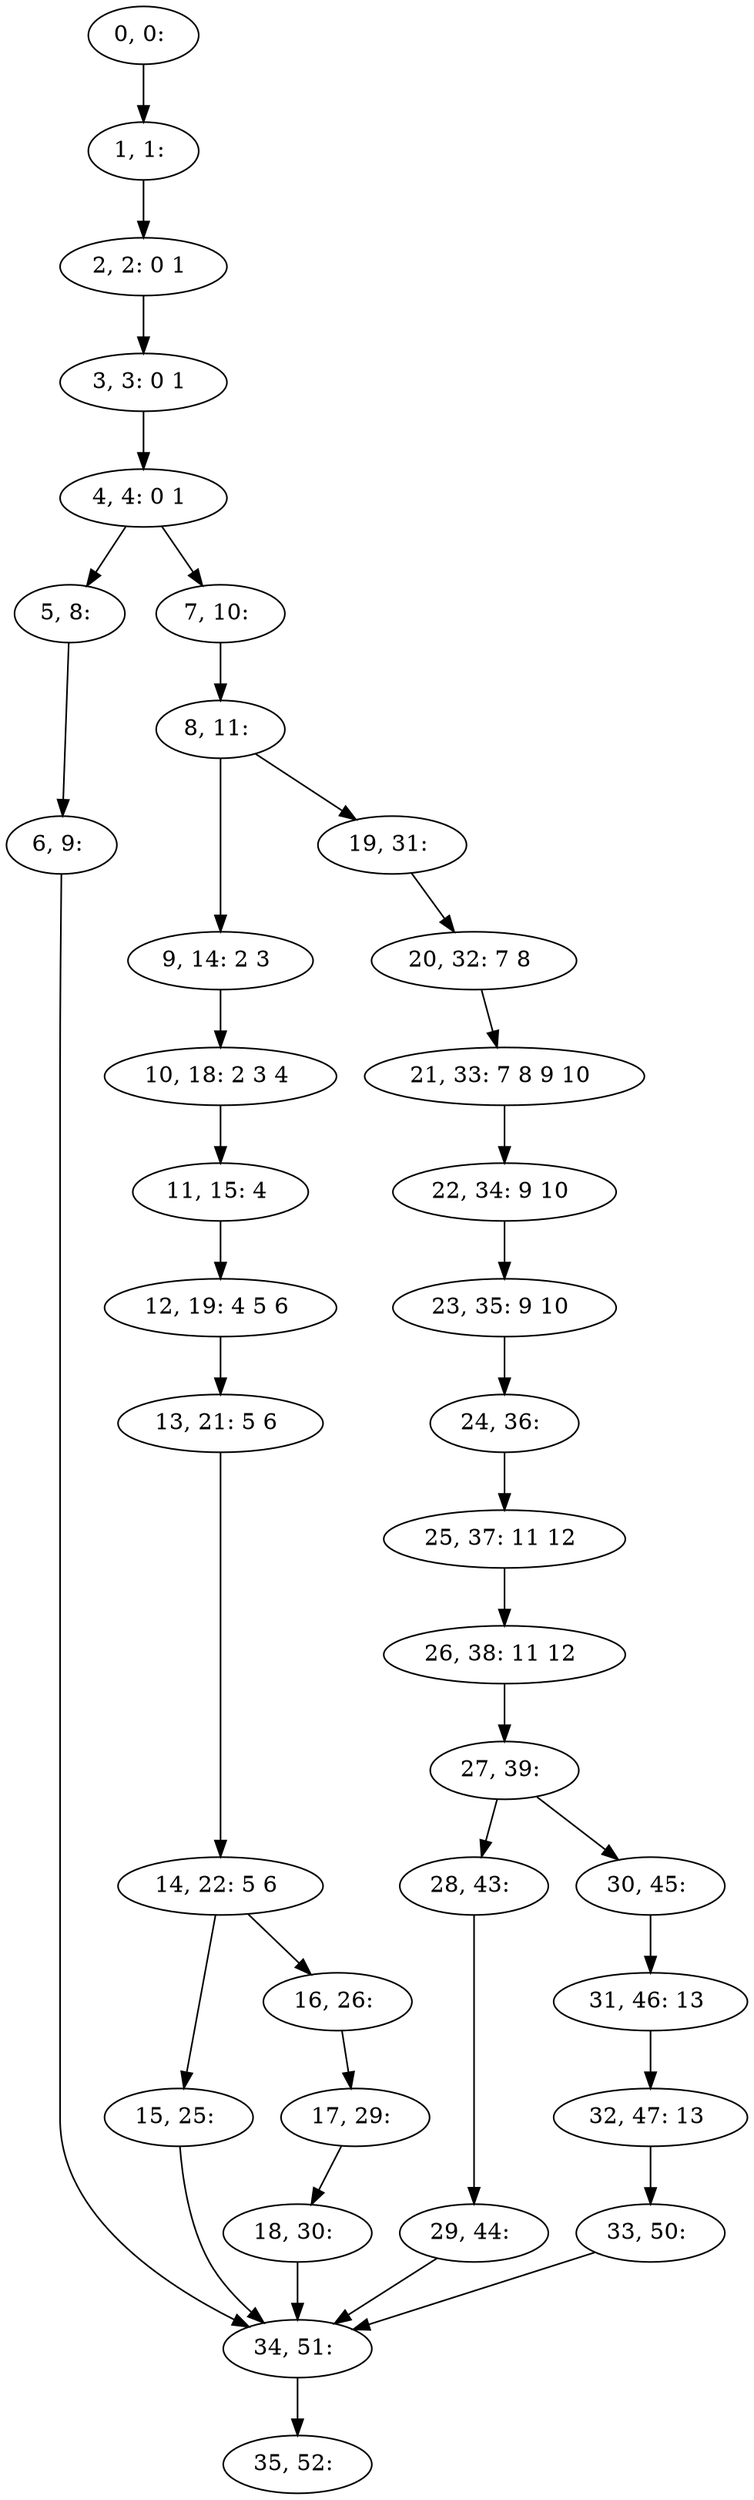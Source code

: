 digraph G {
0[label="0, 0: "];
1[label="1, 1: "];
2[label="2, 2: 0 1 "];
3[label="3, 3: 0 1 "];
4[label="4, 4: 0 1 "];
5[label="5, 8: "];
6[label="6, 9: "];
7[label="7, 10: "];
8[label="8, 11: "];
9[label="9, 14: 2 3 "];
10[label="10, 18: 2 3 4 "];
11[label="11, 15: 4 "];
12[label="12, 19: 4 5 6 "];
13[label="13, 21: 5 6 "];
14[label="14, 22: 5 6 "];
15[label="15, 25: "];
16[label="16, 26: "];
17[label="17, 29: "];
18[label="18, 30: "];
19[label="19, 31: "];
20[label="20, 32: 7 8 "];
21[label="21, 33: 7 8 9 10 "];
22[label="22, 34: 9 10 "];
23[label="23, 35: 9 10 "];
24[label="24, 36: "];
25[label="25, 37: 11 12 "];
26[label="26, 38: 11 12 "];
27[label="27, 39: "];
28[label="28, 43: "];
29[label="29, 44: "];
30[label="30, 45: "];
31[label="31, 46: 13 "];
32[label="32, 47: 13 "];
33[label="33, 50: "];
34[label="34, 51: "];
35[label="35, 52: "];
0->1 ;
1->2 ;
2->3 ;
3->4 ;
4->5 ;
4->7 ;
5->6 ;
6->34 ;
7->8 ;
8->9 ;
8->19 ;
9->10 ;
10->11 ;
11->12 ;
12->13 ;
13->14 ;
14->15 ;
14->16 ;
15->34 ;
16->17 ;
17->18 ;
18->34 ;
19->20 ;
20->21 ;
21->22 ;
22->23 ;
23->24 ;
24->25 ;
25->26 ;
26->27 ;
27->28 ;
27->30 ;
28->29 ;
29->34 ;
30->31 ;
31->32 ;
32->33 ;
33->34 ;
34->35 ;
}
